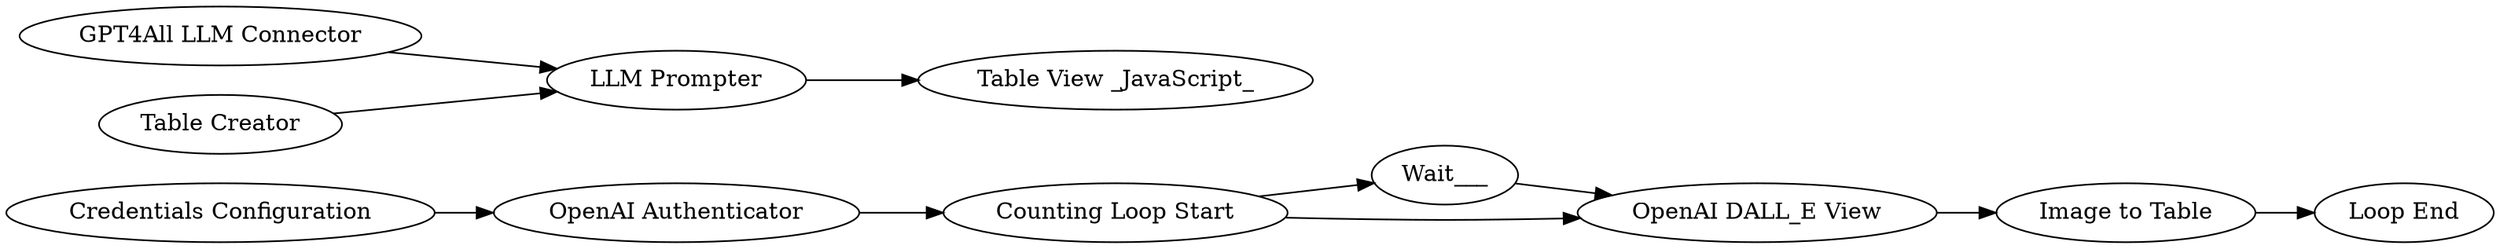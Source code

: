 digraph {
	6 -> 25
	22 -> 24
	7 -> 8
	1 -> 4
	25 -> 7
	4 -> 25
	21 -> 22
	3 -> 1
	23 -> 22
	4 -> 6
	24 [label="Table View _JavaScript_"]
	1 [label="OpenAI Authenticator"]
	7 [label="Image to Table"]
	22 [label="LLM Prompter"]
	23 [label="Table Creator"]
	4 [label="Counting Loop Start"]
	21 [label="GPT4All LLM Connector"]
	6 [label=Wait___]
	8 [label="Loop End"]
	25 [label="OpenAI DALL_E View"]
	3 [label="Credentials Configuration"]
	rankdir=LR
}
